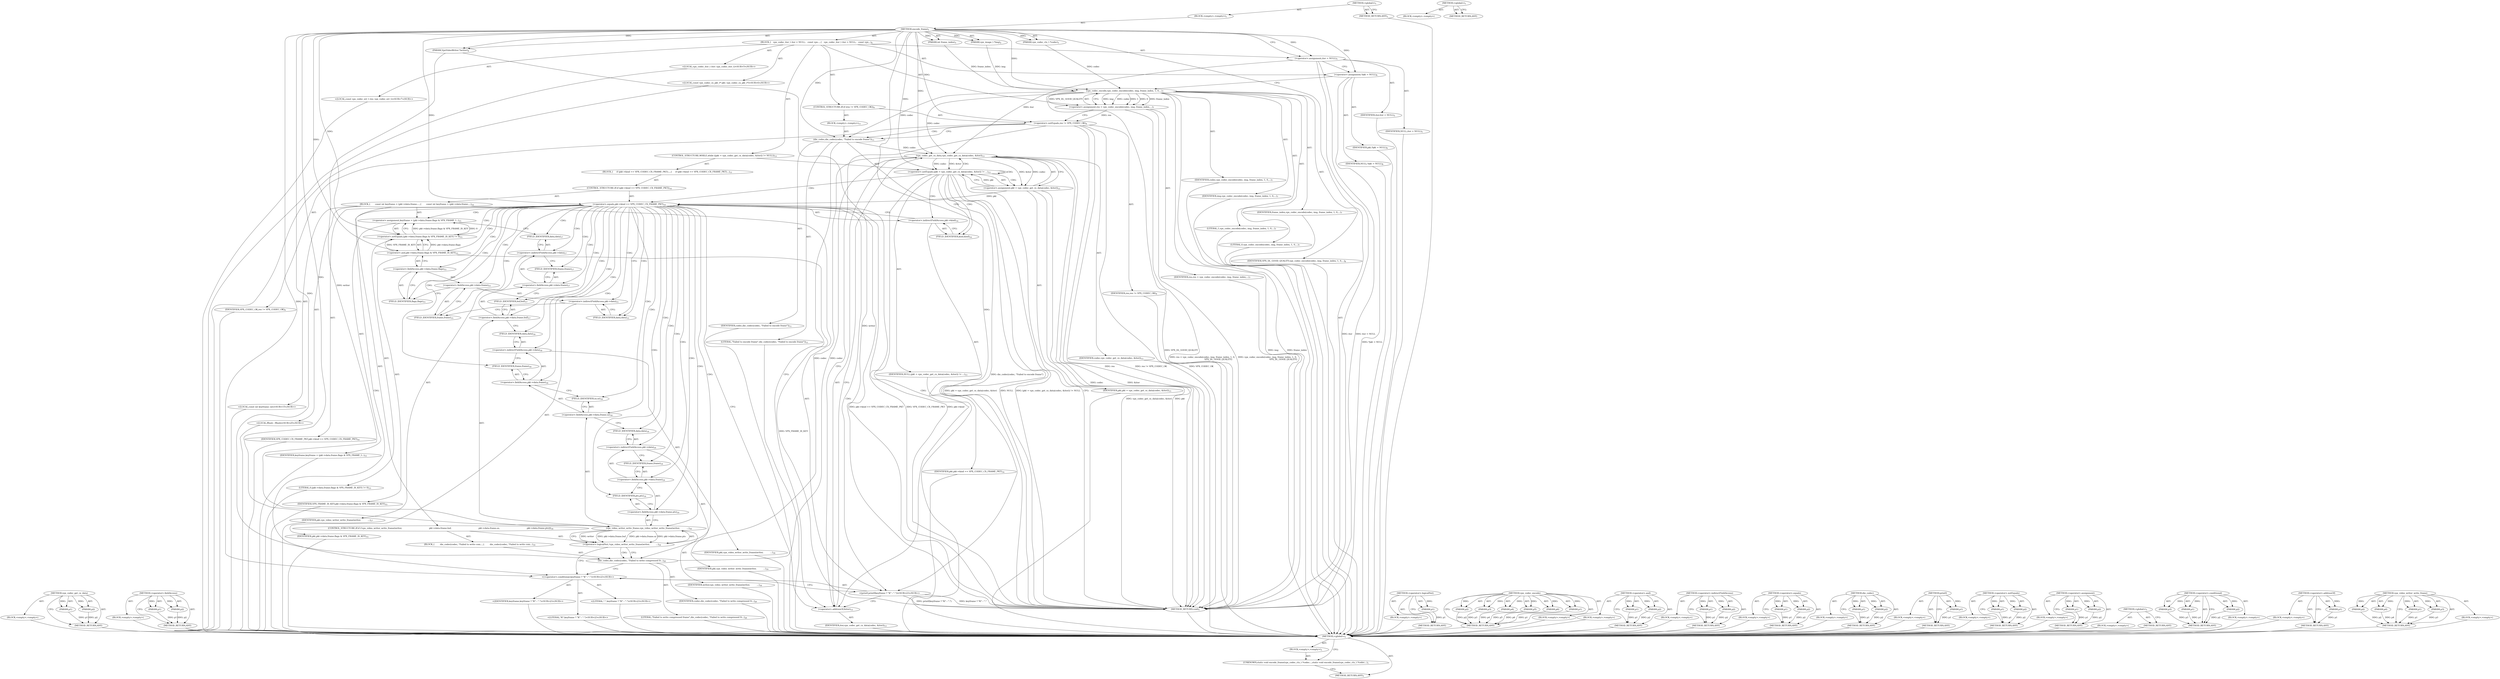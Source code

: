digraph "&lt;global&gt;" {
vulnerable_167 [label=<(METHOD,vpx_codec_get_cx_data)>];
vulnerable_168 [label=<(PARAM,p1)>];
vulnerable_169 [label=<(PARAM,p2)>];
vulnerable_170 [label=<(BLOCK,&lt;empty&gt;,&lt;empty&gt;)>];
vulnerable_171 [label=<(METHOD_RETURN,ANY)>];
vulnerable_191 [label=<(METHOD,&lt;operator&gt;.fieldAccess)>];
vulnerable_192 [label=<(PARAM,p1)>];
vulnerable_193 [label=<(PARAM,p2)>];
vulnerable_194 [label=<(BLOCK,&lt;empty&gt;,&lt;empty&gt;)>];
vulnerable_195 [label=<(METHOD_RETURN,ANY)>];
vulnerable_6 [label=<(METHOD,&lt;global&gt;)<SUB>1</SUB>>];
vulnerable_7 [label=<(BLOCK,&lt;empty&gt;,&lt;empty&gt;)<SUB>1</SUB>>];
vulnerable_8 [label=<(METHOD,encode_frame)<SUB>1</SUB>>];
vulnerable_9 [label=<(PARAM,vpx_codec_ctx_t *codec)<SUB>1</SUB>>];
vulnerable_10 [label=<(PARAM,vpx_image_t *img)<SUB>2</SUB>>];
vulnerable_11 [label=<(PARAM,int frame_index)<SUB>3</SUB>>];
vulnerable_12 [label=<(PARAM,VpxVideoWriter *writer)<SUB>4</SUB>>];
vulnerable_13 [label=<(BLOCK,{
   vpx_codec_iter_t iter = NULL;
   const vpx...,{
   vpx_codec_iter_t iter = NULL;
   const vpx...)<SUB>4</SUB>>];
vulnerable_14 [label="<(LOCAL,vpx_codec_iter_t iter: vpx_codec_iter_t)<SUB>5</SUB>>"];
vulnerable_15 [label=<(&lt;operator&gt;.assignment,iter = NULL)<SUB>5</SUB>>];
vulnerable_16 [label=<(IDENTIFIER,iter,iter = NULL)<SUB>5</SUB>>];
vulnerable_17 [label=<(IDENTIFIER,NULL,iter = NULL)<SUB>5</SUB>>];
vulnerable_18 [label="<(LOCAL,const vpx_codec_cx_pkt_t* pkt: vpx_codec_cx_pkt_t*)<SUB>6</SUB>>"];
vulnerable_19 [label=<(&lt;operator&gt;.assignment,*pkt = NULL)<SUB>6</SUB>>];
vulnerable_20 [label=<(IDENTIFIER,pkt,*pkt = NULL)<SUB>6</SUB>>];
vulnerable_21 [label=<(IDENTIFIER,NULL,*pkt = NULL)<SUB>6</SUB>>];
vulnerable_22 [label="<(LOCAL,const vpx_codec_err_t res: vpx_codec_err_t)<SUB>7</SUB>>"];
vulnerable_23 [label=<(&lt;operator&gt;.assignment,res = vpx_codec_encode(codec, img, frame_index,...)<SUB>7</SUB>>];
vulnerable_24 [label=<(IDENTIFIER,res,res = vpx_codec_encode(codec, img, frame_index,...)<SUB>7</SUB>>];
vulnerable_25 [label=<(vpx_codec_encode,vpx_codec_encode(codec, img, frame_index, 1, 0,...)<SUB>7</SUB>>];
vulnerable_26 [label=<(IDENTIFIER,codec,vpx_codec_encode(codec, img, frame_index, 1, 0,...)<SUB>7</SUB>>];
vulnerable_27 [label=<(IDENTIFIER,img,vpx_codec_encode(codec, img, frame_index, 1, 0,...)<SUB>7</SUB>>];
vulnerable_28 [label=<(IDENTIFIER,frame_index,vpx_codec_encode(codec, img, frame_index, 1, 0,...)<SUB>7</SUB>>];
vulnerable_29 [label=<(LITERAL,1,vpx_codec_encode(codec, img, frame_index, 1, 0,...)<SUB>7</SUB>>];
vulnerable_30 [label=<(LITERAL,0,vpx_codec_encode(codec, img, frame_index, 1, 0,...)<SUB>7</SUB>>];
vulnerable_31 [label=<(IDENTIFIER,VPX_DL_GOOD_QUALITY,vpx_codec_encode(codec, img, frame_index, 1, 0,...)<SUB>8</SUB>>];
vulnerable_32 [label=<(CONTROL_STRUCTURE,IF,if (res != VPX_CODEC_OK))<SUB>9</SUB>>];
vulnerable_33 [label=<(&lt;operator&gt;.notEquals,res != VPX_CODEC_OK)<SUB>9</SUB>>];
vulnerable_34 [label=<(IDENTIFIER,res,res != VPX_CODEC_OK)<SUB>9</SUB>>];
vulnerable_35 [label=<(IDENTIFIER,VPX_CODEC_OK,res != VPX_CODEC_OK)<SUB>9</SUB>>];
vulnerable_36 [label=<(BLOCK,&lt;empty&gt;,&lt;empty&gt;)<SUB>11</SUB>>];
vulnerable_37 [label=<(die_codec,die_codec(codec, &quot;Failed to encode frame&quot;))<SUB>11</SUB>>];
vulnerable_38 [label=<(IDENTIFIER,codec,die_codec(codec, &quot;Failed to encode frame&quot;))<SUB>11</SUB>>];
vulnerable_39 [label=<(LITERAL,&quot;Failed to encode frame&quot;,die_codec(codec, &quot;Failed to encode frame&quot;))<SUB>11</SUB>>];
vulnerable_40 [label=<(CONTROL_STRUCTURE,WHILE,while ((pkt = vpx_codec_get_cx_data(codec, &amp;iter)) != NULL))<SUB>13</SUB>>];
vulnerable_41 [label=<(&lt;operator&gt;.notEquals,(pkt = vpx_codec_get_cx_data(codec, &amp;iter)) != ...)<SUB>13</SUB>>];
vulnerable_42 [label=<(&lt;operator&gt;.assignment,pkt = vpx_codec_get_cx_data(codec, &amp;iter))<SUB>13</SUB>>];
vulnerable_43 [label=<(IDENTIFIER,pkt,pkt = vpx_codec_get_cx_data(codec, &amp;iter))<SUB>13</SUB>>];
vulnerable_44 [label=<(vpx_codec_get_cx_data,vpx_codec_get_cx_data(codec, &amp;iter))<SUB>13</SUB>>];
vulnerable_45 [label=<(IDENTIFIER,codec,vpx_codec_get_cx_data(codec, &amp;iter))<SUB>13</SUB>>];
vulnerable_46 [label=<(&lt;operator&gt;.addressOf,&amp;iter)<SUB>13</SUB>>];
vulnerable_47 [label=<(IDENTIFIER,iter,vpx_codec_get_cx_data(codec, &amp;iter))<SUB>13</SUB>>];
vulnerable_48 [label=<(IDENTIFIER,NULL,(pkt = vpx_codec_get_cx_data(codec, &amp;iter)) != ...)<SUB>13</SUB>>];
vulnerable_49 [label=<(BLOCK,{
     if (pkt-&gt;kind == VPX_CODEC_CX_FRAME_PKT)...,{
     if (pkt-&gt;kind == VPX_CODEC_CX_FRAME_PKT)...)<SUB>13</SUB>>];
vulnerable_50 [label=<(CONTROL_STRUCTURE,IF,if (pkt-&gt;kind == VPX_CODEC_CX_FRAME_PKT))<SUB>14</SUB>>];
vulnerable_51 [label=<(&lt;operator&gt;.equals,pkt-&gt;kind == VPX_CODEC_CX_FRAME_PKT)<SUB>14</SUB>>];
vulnerable_52 [label=<(&lt;operator&gt;.indirectFieldAccess,pkt-&gt;kind)<SUB>14</SUB>>];
vulnerable_53 [label=<(IDENTIFIER,pkt,pkt-&gt;kind == VPX_CODEC_CX_FRAME_PKT)<SUB>14</SUB>>];
vulnerable_54 [label=<(FIELD_IDENTIFIER,kind,kind)<SUB>14</SUB>>];
vulnerable_55 [label=<(IDENTIFIER,VPX_CODEC_CX_FRAME_PKT,pkt-&gt;kind == VPX_CODEC_CX_FRAME_PKT)<SUB>14</SUB>>];
vulnerable_56 [label=<(BLOCK,{
       const int keyframe = (pkt-&gt;data.frame....,{
       const int keyframe = (pkt-&gt;data.frame....)<SUB>14</SUB>>];
vulnerable_57 [label="<(LOCAL,const int keyframe: int)<SUB>15</SUB>>"];
vulnerable_58 [label=<(&lt;operator&gt;.assignment,keyframe = (pkt-&gt;data.frame.flags &amp; VPX_FRAME_I...)<SUB>15</SUB>>];
vulnerable_59 [label=<(IDENTIFIER,keyframe,keyframe = (pkt-&gt;data.frame.flags &amp; VPX_FRAME_I...)<SUB>15</SUB>>];
vulnerable_60 [label=<(&lt;operator&gt;.notEquals,(pkt-&gt;data.frame.flags &amp; VPX_FRAME_IS_KEY) != 0)<SUB>15</SUB>>];
vulnerable_61 [label=<(&lt;operator&gt;.and,pkt-&gt;data.frame.flags &amp; VPX_FRAME_IS_KEY)<SUB>15</SUB>>];
vulnerable_62 [label=<(&lt;operator&gt;.fieldAccess,pkt-&gt;data.frame.flags)<SUB>15</SUB>>];
vulnerable_63 [label=<(&lt;operator&gt;.fieldAccess,pkt-&gt;data.frame)<SUB>15</SUB>>];
vulnerable_64 [label=<(&lt;operator&gt;.indirectFieldAccess,pkt-&gt;data)<SUB>15</SUB>>];
vulnerable_65 [label=<(IDENTIFIER,pkt,pkt-&gt;data.frame.flags &amp; VPX_FRAME_IS_KEY)<SUB>15</SUB>>];
vulnerable_66 [label=<(FIELD_IDENTIFIER,data,data)<SUB>15</SUB>>];
vulnerable_67 [label=<(FIELD_IDENTIFIER,frame,frame)<SUB>15</SUB>>];
vulnerable_68 [label=<(FIELD_IDENTIFIER,flags,flags)<SUB>15</SUB>>];
vulnerable_69 [label=<(IDENTIFIER,VPX_FRAME_IS_KEY,pkt-&gt;data.frame.flags &amp; VPX_FRAME_IS_KEY)<SUB>15</SUB>>];
vulnerable_70 [label=<(LITERAL,0,(pkt-&gt;data.frame.flags &amp; VPX_FRAME_IS_KEY) != 0)<SUB>15</SUB>>];
vulnerable_71 [label=<(CONTROL_STRUCTURE,IF,if (!vpx_video_writer_write_frame(writer,
                                        pkt-&gt;data.frame.buf,
                                        pkt-&gt;data.frame.sz,
                                        pkt-&gt;data.frame.pts)))<SUB>16</SUB>>];
vulnerable_72 [label=<(&lt;operator&gt;.logicalNot,!vpx_video_writer_write_frame(writer,
         ...)<SUB>16</SUB>>];
vulnerable_73 [label=<(vpx_video_writer_write_frame,vpx_video_writer_write_frame(writer,
          ...)<SUB>16</SUB>>];
vulnerable_74 [label=<(IDENTIFIER,writer,vpx_video_writer_write_frame(writer,
          ...)<SUB>16</SUB>>];
vulnerable_75 [label=<(&lt;operator&gt;.fieldAccess,pkt-&gt;data.frame.buf)<SUB>17</SUB>>];
vulnerable_76 [label=<(&lt;operator&gt;.fieldAccess,pkt-&gt;data.frame)<SUB>17</SUB>>];
vulnerable_77 [label=<(&lt;operator&gt;.indirectFieldAccess,pkt-&gt;data)<SUB>17</SUB>>];
vulnerable_78 [label=<(IDENTIFIER,pkt,vpx_video_writer_write_frame(writer,
          ...)<SUB>17</SUB>>];
vulnerable_79 [label=<(FIELD_IDENTIFIER,data,data)<SUB>17</SUB>>];
vulnerable_80 [label=<(FIELD_IDENTIFIER,frame,frame)<SUB>17</SUB>>];
vulnerable_81 [label=<(FIELD_IDENTIFIER,buf,buf)<SUB>17</SUB>>];
vulnerable_82 [label=<(&lt;operator&gt;.fieldAccess,pkt-&gt;data.frame.sz)<SUB>18</SUB>>];
vulnerable_83 [label=<(&lt;operator&gt;.fieldAccess,pkt-&gt;data.frame)<SUB>18</SUB>>];
vulnerable_84 [label=<(&lt;operator&gt;.indirectFieldAccess,pkt-&gt;data)<SUB>18</SUB>>];
vulnerable_85 [label=<(IDENTIFIER,pkt,vpx_video_writer_write_frame(writer,
          ...)<SUB>18</SUB>>];
vulnerable_86 [label=<(FIELD_IDENTIFIER,data,data)<SUB>18</SUB>>];
vulnerable_87 [label=<(FIELD_IDENTIFIER,frame,frame)<SUB>18</SUB>>];
vulnerable_88 [label=<(FIELD_IDENTIFIER,sz,sz)<SUB>18</SUB>>];
vulnerable_89 [label=<(&lt;operator&gt;.fieldAccess,pkt-&gt;data.frame.pts)<SUB>19</SUB>>];
vulnerable_90 [label=<(&lt;operator&gt;.fieldAccess,pkt-&gt;data.frame)<SUB>19</SUB>>];
vulnerable_91 [label=<(&lt;operator&gt;.indirectFieldAccess,pkt-&gt;data)<SUB>19</SUB>>];
vulnerable_92 [label=<(IDENTIFIER,pkt,vpx_video_writer_write_frame(writer,
          ...)<SUB>19</SUB>>];
vulnerable_93 [label=<(FIELD_IDENTIFIER,data,data)<SUB>19</SUB>>];
vulnerable_94 [label=<(FIELD_IDENTIFIER,frame,frame)<SUB>19</SUB>>];
vulnerable_95 [label=<(FIELD_IDENTIFIER,pts,pts)<SUB>19</SUB>>];
vulnerable_96 [label=<(BLOCK,{
        die_codec(codec, &quot;Failed to write com...,{
        die_codec(codec, &quot;Failed to write com...)<SUB>19</SUB>>];
vulnerable_97 [label=<(die_codec,die_codec(codec, &quot;Failed to write compressed fr...)<SUB>20</SUB>>];
vulnerable_98 [label=<(IDENTIFIER,codec,die_codec(codec, &quot;Failed to write compressed fr...)<SUB>20</SUB>>];
vulnerable_99 [label=<(LITERAL,&quot;Failed to write compressed frame&quot;,die_codec(codec, &quot;Failed to write compressed fr...)<SUB>20</SUB>>];
vulnerable_100 [label="<(printf,printf(keyframe ? &quot;K&quot; : &quot;.&quot;))<SUB>23</SUB>>"];
vulnerable_101 [label="<(&lt;operator&gt;.conditional,keyframe ? &quot;K&quot; : &quot;.&quot;)<SUB>23</SUB>>"];
vulnerable_102 [label="<(IDENTIFIER,keyframe,keyframe ? &quot;K&quot; : &quot;.&quot;)<SUB>23</SUB>>"];
vulnerable_103 [label="<(LITERAL,&quot;K&quot;,keyframe ? &quot;K&quot; : &quot;.&quot;)<SUB>23</SUB>>"];
vulnerable_104 [label="<(LITERAL,&quot;.&quot;,keyframe ? &quot;K&quot; : &quot;.&quot;)<SUB>23</SUB>>"];
vulnerable_105 [label="<(LOCAL,fflush : fflush)<SUB>25</SUB>>"];
vulnerable_106 [label=<(METHOD_RETURN,void)<SUB>1</SUB>>];
vulnerable_108 [label=<(METHOD_RETURN,ANY)<SUB>1</SUB>>];
vulnerable_196 [label=<(METHOD,&lt;operator&gt;.logicalNot)>];
vulnerable_197 [label=<(PARAM,p1)>];
vulnerable_198 [label=<(BLOCK,&lt;empty&gt;,&lt;empty&gt;)>];
vulnerable_199 [label=<(METHOD_RETURN,ANY)>];
vulnerable_148 [label=<(METHOD,vpx_codec_encode)>];
vulnerable_149 [label=<(PARAM,p1)>];
vulnerable_150 [label=<(PARAM,p2)>];
vulnerable_151 [label=<(PARAM,p3)>];
vulnerable_152 [label=<(PARAM,p4)>];
vulnerable_153 [label=<(PARAM,p5)>];
vulnerable_154 [label=<(PARAM,p6)>];
vulnerable_155 [label=<(BLOCK,&lt;empty&gt;,&lt;empty&gt;)>];
vulnerable_156 [label=<(METHOD_RETURN,ANY)>];
vulnerable_186 [label=<(METHOD,&lt;operator&gt;.and)>];
vulnerable_187 [label=<(PARAM,p1)>];
vulnerable_188 [label=<(PARAM,p2)>];
vulnerable_189 [label=<(BLOCK,&lt;empty&gt;,&lt;empty&gt;)>];
vulnerable_190 [label=<(METHOD_RETURN,ANY)>];
vulnerable_181 [label=<(METHOD,&lt;operator&gt;.indirectFieldAccess)>];
vulnerable_182 [label=<(PARAM,p1)>];
vulnerable_183 [label=<(PARAM,p2)>];
vulnerable_184 [label=<(BLOCK,&lt;empty&gt;,&lt;empty&gt;)>];
vulnerable_185 [label=<(METHOD_RETURN,ANY)>];
vulnerable_176 [label=<(METHOD,&lt;operator&gt;.equals)>];
vulnerable_177 [label=<(PARAM,p1)>];
vulnerable_178 [label=<(PARAM,p2)>];
vulnerable_179 [label=<(BLOCK,&lt;empty&gt;,&lt;empty&gt;)>];
vulnerable_180 [label=<(METHOD_RETURN,ANY)>];
vulnerable_162 [label=<(METHOD,die_codec)>];
vulnerable_163 [label=<(PARAM,p1)>];
vulnerable_164 [label=<(PARAM,p2)>];
vulnerable_165 [label=<(BLOCK,&lt;empty&gt;,&lt;empty&gt;)>];
vulnerable_166 [label=<(METHOD_RETURN,ANY)>];
vulnerable_207 [label=<(METHOD,printf)>];
vulnerable_208 [label=<(PARAM,p1)>];
vulnerable_209 [label=<(BLOCK,&lt;empty&gt;,&lt;empty&gt;)>];
vulnerable_210 [label=<(METHOD_RETURN,ANY)>];
vulnerable_157 [label=<(METHOD,&lt;operator&gt;.notEquals)>];
vulnerable_158 [label=<(PARAM,p1)>];
vulnerable_159 [label=<(PARAM,p2)>];
vulnerable_160 [label=<(BLOCK,&lt;empty&gt;,&lt;empty&gt;)>];
vulnerable_161 [label=<(METHOD_RETURN,ANY)>];
vulnerable_143 [label=<(METHOD,&lt;operator&gt;.assignment)>];
vulnerable_144 [label=<(PARAM,p1)>];
vulnerable_145 [label=<(PARAM,p2)>];
vulnerable_146 [label=<(BLOCK,&lt;empty&gt;,&lt;empty&gt;)>];
vulnerable_147 [label=<(METHOD_RETURN,ANY)>];
vulnerable_137 [label=<(METHOD,&lt;global&gt;)<SUB>1</SUB>>];
vulnerable_138 [label=<(BLOCK,&lt;empty&gt;,&lt;empty&gt;)>];
vulnerable_139 [label=<(METHOD_RETURN,ANY)>];
vulnerable_211 [label=<(METHOD,&lt;operator&gt;.conditional)>];
vulnerable_212 [label=<(PARAM,p1)>];
vulnerable_213 [label=<(PARAM,p2)>];
vulnerable_214 [label=<(PARAM,p3)>];
vulnerable_215 [label=<(BLOCK,&lt;empty&gt;,&lt;empty&gt;)>];
vulnerable_216 [label=<(METHOD_RETURN,ANY)>];
vulnerable_172 [label=<(METHOD,&lt;operator&gt;.addressOf)>];
vulnerable_173 [label=<(PARAM,p1)>];
vulnerable_174 [label=<(BLOCK,&lt;empty&gt;,&lt;empty&gt;)>];
vulnerable_175 [label=<(METHOD_RETURN,ANY)>];
vulnerable_200 [label=<(METHOD,vpx_video_writer_write_frame)>];
vulnerable_201 [label=<(PARAM,p1)>];
vulnerable_202 [label=<(PARAM,p2)>];
vulnerable_203 [label=<(PARAM,p3)>];
vulnerable_204 [label=<(PARAM,p4)>];
vulnerable_205 [label=<(BLOCK,&lt;empty&gt;,&lt;empty&gt;)>];
vulnerable_206 [label=<(METHOD_RETURN,ANY)>];
fixed_6 [label=<(METHOD,&lt;global&gt;)<SUB>1</SUB>>];
fixed_7 [label=<(BLOCK,&lt;empty&gt;,&lt;empty&gt;)<SUB>1</SUB>>];
fixed_8 [label=<(UNKNOWN,static void encode_frame(vpx_codec_ctx_t *codec...,static void encode_frame(vpx_codec_ctx_t *codec...)<SUB>1</SUB>>];
fixed_9 [label=<(METHOD_RETURN,ANY)<SUB>1</SUB>>];
fixed_14 [label=<(METHOD,&lt;global&gt;)<SUB>1</SUB>>];
fixed_15 [label=<(BLOCK,&lt;empty&gt;,&lt;empty&gt;)>];
fixed_16 [label=<(METHOD_RETURN,ANY)>];
vulnerable_167 -> vulnerable_168  [key=0, label="AST: "];
vulnerable_167 -> vulnerable_168  [key=1, label="DDG: "];
vulnerable_167 -> vulnerable_170  [key=0, label="AST: "];
vulnerable_167 -> vulnerable_169  [key=0, label="AST: "];
vulnerable_167 -> vulnerable_169  [key=1, label="DDG: "];
vulnerable_167 -> vulnerable_171  [key=0, label="AST: "];
vulnerable_167 -> vulnerable_171  [key=1, label="CFG: "];
vulnerable_168 -> vulnerable_171  [key=0, label="DDG: p1"];
vulnerable_169 -> vulnerable_171  [key=0, label="DDG: p2"];
vulnerable_170 -> fixed_6  [key=0];
vulnerable_171 -> fixed_6  [key=0];
vulnerable_191 -> vulnerable_192  [key=0, label="AST: "];
vulnerable_191 -> vulnerable_192  [key=1, label="DDG: "];
vulnerable_191 -> vulnerable_194  [key=0, label="AST: "];
vulnerable_191 -> vulnerable_193  [key=0, label="AST: "];
vulnerable_191 -> vulnerable_193  [key=1, label="DDG: "];
vulnerable_191 -> vulnerable_195  [key=0, label="AST: "];
vulnerable_191 -> vulnerable_195  [key=1, label="CFG: "];
vulnerable_192 -> vulnerable_195  [key=0, label="DDG: p1"];
vulnerable_193 -> vulnerable_195  [key=0, label="DDG: p2"];
vulnerable_194 -> fixed_6  [key=0];
vulnerable_195 -> fixed_6  [key=0];
vulnerable_6 -> vulnerable_7  [key=0, label="AST: "];
vulnerable_6 -> vulnerable_108  [key=0, label="AST: "];
vulnerable_6 -> vulnerable_108  [key=1, label="CFG: "];
vulnerable_7 -> vulnerable_8  [key=0, label="AST: "];
vulnerable_8 -> vulnerable_9  [key=0, label="AST: "];
vulnerable_8 -> vulnerable_9  [key=1, label="DDG: "];
vulnerable_8 -> vulnerable_10  [key=0, label="AST: "];
vulnerable_8 -> vulnerable_10  [key=1, label="DDG: "];
vulnerable_8 -> vulnerable_11  [key=0, label="AST: "];
vulnerable_8 -> vulnerable_11  [key=1, label="DDG: "];
vulnerable_8 -> vulnerable_12  [key=0, label="AST: "];
vulnerable_8 -> vulnerable_12  [key=1, label="DDG: "];
vulnerable_8 -> vulnerable_13  [key=0, label="AST: "];
vulnerable_8 -> vulnerable_106  [key=0, label="AST: "];
vulnerable_8 -> vulnerable_15  [key=0, label="CFG: "];
vulnerable_8 -> vulnerable_15  [key=1, label="DDG: "];
vulnerable_8 -> vulnerable_19  [key=0, label="DDG: "];
vulnerable_8 -> vulnerable_25  [key=0, label="DDG: "];
vulnerable_8 -> vulnerable_33  [key=0, label="DDG: "];
vulnerable_8 -> vulnerable_41  [key=0, label="DDG: "];
vulnerable_8 -> vulnerable_37  [key=0, label="DDG: "];
vulnerable_8 -> vulnerable_44  [key=0, label="DDG: "];
vulnerable_8 -> vulnerable_51  [key=0, label="DDG: "];
vulnerable_8 -> vulnerable_100  [key=0, label="DDG: "];
vulnerable_8 -> vulnerable_60  [key=0, label="DDG: "];
vulnerable_8 -> vulnerable_101  [key=0, label="DDG: "];
vulnerable_8 -> vulnerable_61  [key=0, label="DDG: "];
vulnerable_8 -> vulnerable_73  [key=0, label="DDG: "];
vulnerable_8 -> vulnerable_97  [key=0, label="DDG: "];
vulnerable_9 -> vulnerable_25  [key=0, label="DDG: codec"];
vulnerable_10 -> vulnerable_25  [key=0, label="DDG: img"];
vulnerable_11 -> vulnerable_25  [key=0, label="DDG: frame_index"];
vulnerable_12 -> vulnerable_106  [key=0, label="DDG: writer"];
vulnerable_12 -> vulnerable_73  [key=0, label="DDG: writer"];
vulnerable_13 -> vulnerable_14  [key=0, label="AST: "];
vulnerable_13 -> vulnerable_15  [key=0, label="AST: "];
vulnerable_13 -> vulnerable_18  [key=0, label="AST: "];
vulnerable_13 -> vulnerable_19  [key=0, label="AST: "];
vulnerable_13 -> vulnerable_22  [key=0, label="AST: "];
vulnerable_13 -> vulnerable_23  [key=0, label="AST: "];
vulnerable_13 -> vulnerable_32  [key=0, label="AST: "];
vulnerable_13 -> vulnerable_40  [key=0, label="AST: "];
vulnerable_14 -> fixed_6  [key=0];
vulnerable_15 -> vulnerable_16  [key=0, label="AST: "];
vulnerable_15 -> vulnerable_17  [key=0, label="AST: "];
vulnerable_15 -> vulnerable_19  [key=0, label="CFG: "];
vulnerable_15 -> vulnerable_106  [key=0, label="DDG: iter"];
vulnerable_15 -> vulnerable_106  [key=1, label="DDG: iter = NULL"];
vulnerable_15 -> vulnerable_44  [key=0, label="DDG: iter"];
vulnerable_16 -> fixed_6  [key=0];
vulnerable_17 -> fixed_6  [key=0];
vulnerable_18 -> fixed_6  [key=0];
vulnerable_19 -> vulnerable_20  [key=0, label="AST: "];
vulnerable_19 -> vulnerable_21  [key=0, label="AST: "];
vulnerable_19 -> vulnerable_25  [key=0, label="CFG: "];
vulnerable_19 -> vulnerable_106  [key=0, label="DDG: *pkt = NULL"];
vulnerable_20 -> fixed_6  [key=0];
vulnerable_21 -> fixed_6  [key=0];
vulnerable_22 -> fixed_6  [key=0];
vulnerable_23 -> vulnerable_24  [key=0, label="AST: "];
vulnerable_23 -> vulnerable_25  [key=0, label="AST: "];
vulnerable_23 -> vulnerable_33  [key=0, label="CFG: "];
vulnerable_23 -> vulnerable_33  [key=1, label="DDG: res"];
vulnerable_23 -> vulnerable_106  [key=0, label="DDG: vpx_codec_encode(codec, img, frame_index, 1, 0,
                                               VPX_DL_GOOD_QUALITY)"];
vulnerable_23 -> vulnerable_106  [key=1, label="DDG: res = vpx_codec_encode(codec, img, frame_index, 1, 0,
                                               VPX_DL_GOOD_QUALITY)"];
vulnerable_24 -> fixed_6  [key=0];
vulnerable_25 -> vulnerable_26  [key=0, label="AST: "];
vulnerable_25 -> vulnerable_27  [key=0, label="AST: "];
vulnerable_25 -> vulnerable_28  [key=0, label="AST: "];
vulnerable_25 -> vulnerable_29  [key=0, label="AST: "];
vulnerable_25 -> vulnerable_30  [key=0, label="AST: "];
vulnerable_25 -> vulnerable_31  [key=0, label="AST: "];
vulnerable_25 -> vulnerable_23  [key=0, label="CFG: "];
vulnerable_25 -> vulnerable_23  [key=1, label="DDG: img"];
vulnerable_25 -> vulnerable_23  [key=2, label="DDG: codec"];
vulnerable_25 -> vulnerable_23  [key=3, label="DDG: 1"];
vulnerable_25 -> vulnerable_23  [key=4, label="DDG: 0"];
vulnerable_25 -> vulnerable_23  [key=5, label="DDG: frame_index"];
vulnerable_25 -> vulnerable_23  [key=6, label="DDG: VPX_DL_GOOD_QUALITY"];
vulnerable_25 -> vulnerable_106  [key=0, label="DDG: img"];
vulnerable_25 -> vulnerable_106  [key=1, label="DDG: frame_index"];
vulnerable_25 -> vulnerable_106  [key=2, label="DDG: VPX_DL_GOOD_QUALITY"];
vulnerable_25 -> vulnerable_37  [key=0, label="DDG: codec"];
vulnerable_25 -> vulnerable_44  [key=0, label="DDG: codec"];
vulnerable_26 -> fixed_6  [key=0];
vulnerable_27 -> fixed_6  [key=0];
vulnerable_28 -> fixed_6  [key=0];
vulnerable_29 -> fixed_6  [key=0];
vulnerable_30 -> fixed_6  [key=0];
vulnerable_31 -> fixed_6  [key=0];
vulnerable_32 -> vulnerable_33  [key=0, label="AST: "];
vulnerable_32 -> vulnerable_36  [key=0, label="AST: "];
vulnerable_33 -> vulnerable_34  [key=0, label="AST: "];
vulnerable_33 -> vulnerable_35  [key=0, label="AST: "];
vulnerable_33 -> vulnerable_37  [key=0, label="CFG: "];
vulnerable_33 -> vulnerable_37  [key=1, label="CDG: "];
vulnerable_33 -> vulnerable_46  [key=0, label="CFG: "];
vulnerable_33 -> vulnerable_106  [key=0, label="DDG: res"];
vulnerable_33 -> vulnerable_106  [key=1, label="DDG: res != VPX_CODEC_OK"];
vulnerable_33 -> vulnerable_106  [key=2, label="DDG: VPX_CODEC_OK"];
vulnerable_34 -> fixed_6  [key=0];
vulnerable_35 -> fixed_6  [key=0];
vulnerable_36 -> vulnerable_37  [key=0, label="AST: "];
vulnerable_37 -> vulnerable_38  [key=0, label="AST: "];
vulnerable_37 -> vulnerable_39  [key=0, label="AST: "];
vulnerable_37 -> vulnerable_46  [key=0, label="CFG: "];
vulnerable_37 -> vulnerable_106  [key=0, label="DDG: die_codec(codec, &quot;Failed to encode frame&quot;)"];
vulnerable_37 -> vulnerable_44  [key=0, label="DDG: codec"];
vulnerable_38 -> fixed_6  [key=0];
vulnerable_39 -> fixed_6  [key=0];
vulnerable_40 -> vulnerable_41  [key=0, label="AST: "];
vulnerable_40 -> vulnerable_49  [key=0, label="AST: "];
vulnerable_41 -> vulnerable_42  [key=0, label="AST: "];
vulnerable_41 -> vulnerable_42  [key=1, label="CDG: "];
vulnerable_41 -> vulnerable_48  [key=0, label="AST: "];
vulnerable_41 -> vulnerable_106  [key=0, label="CFG: "];
vulnerable_41 -> vulnerable_106  [key=1, label="DDG: pkt = vpx_codec_get_cx_data(codec, &amp;iter)"];
vulnerable_41 -> vulnerable_106  [key=2, label="DDG: NULL"];
vulnerable_41 -> vulnerable_106  [key=3, label="DDG: (pkt = vpx_codec_get_cx_data(codec, &amp;iter)) != NULL"];
vulnerable_41 -> vulnerable_54  [key=0, label="CFG: "];
vulnerable_41 -> vulnerable_54  [key=1, label="CDG: "];
vulnerable_41 -> vulnerable_51  [key=0, label="CDG: "];
vulnerable_41 -> vulnerable_52  [key=0, label="CDG: "];
vulnerable_41 -> vulnerable_46  [key=0, label="CDG: "];
vulnerable_41 -> vulnerable_44  [key=0, label="CDG: "];
vulnerable_41 -> vulnerable_41  [key=0, label="CDG: "];
vulnerable_42 -> vulnerable_43  [key=0, label="AST: "];
vulnerable_42 -> vulnerable_44  [key=0, label="AST: "];
vulnerable_42 -> vulnerable_41  [key=0, label="CFG: "];
vulnerable_42 -> vulnerable_41  [key=1, label="DDG: pkt"];
vulnerable_42 -> vulnerable_106  [key=0, label="DDG: pkt"];
vulnerable_42 -> vulnerable_106  [key=1, label="DDG: vpx_codec_get_cx_data(codec, &amp;iter)"];
vulnerable_42 -> vulnerable_51  [key=0, label="DDG: pkt"];
vulnerable_43 -> fixed_6  [key=0];
vulnerable_44 -> vulnerable_45  [key=0, label="AST: "];
vulnerable_44 -> vulnerable_46  [key=0, label="AST: "];
vulnerable_44 -> vulnerable_42  [key=0, label="CFG: "];
vulnerable_44 -> vulnerable_42  [key=1, label="DDG: codec"];
vulnerable_44 -> vulnerable_42  [key=2, label="DDG: &amp;iter"];
vulnerable_44 -> vulnerable_106  [key=0, label="DDG: codec"];
vulnerable_44 -> vulnerable_106  [key=1, label="DDG: &amp;iter"];
vulnerable_44 -> vulnerable_41  [key=0, label="DDG: codec"];
vulnerable_44 -> vulnerable_41  [key=1, label="DDG: &amp;iter"];
vulnerable_44 -> vulnerable_97  [key=0, label="DDG: codec"];
vulnerable_45 -> fixed_6  [key=0];
vulnerable_46 -> vulnerable_47  [key=0, label="AST: "];
vulnerable_46 -> vulnerable_44  [key=0, label="CFG: "];
vulnerable_47 -> fixed_6  [key=0];
vulnerable_48 -> fixed_6  [key=0];
vulnerable_49 -> vulnerable_50  [key=0, label="AST: "];
vulnerable_50 -> vulnerable_51  [key=0, label="AST: "];
vulnerable_50 -> vulnerable_56  [key=0, label="AST: "];
vulnerable_51 -> vulnerable_52  [key=0, label="AST: "];
vulnerable_51 -> vulnerable_55  [key=0, label="AST: "];
vulnerable_51 -> vulnerable_46  [key=0, label="CFG: "];
vulnerable_51 -> vulnerable_66  [key=0, label="CFG: "];
vulnerable_51 -> vulnerable_66  [key=1, label="CDG: "];
vulnerable_51 -> vulnerable_106  [key=0, label="DDG: pkt-&gt;kind"];
vulnerable_51 -> vulnerable_106  [key=1, label="DDG: pkt-&gt;kind == VPX_CODEC_CX_FRAME_PKT"];
vulnerable_51 -> vulnerable_106  [key=2, label="DDG: VPX_CODEC_CX_FRAME_PKT"];
vulnerable_51 -> vulnerable_94  [key=0, label="CDG: "];
vulnerable_51 -> vulnerable_68  [key=0, label="CDG: "];
vulnerable_51 -> vulnerable_60  [key=0, label="CDG: "];
vulnerable_51 -> vulnerable_73  [key=0, label="CDG: "];
vulnerable_51 -> vulnerable_77  [key=0, label="CDG: "];
vulnerable_51 -> vulnerable_64  [key=0, label="CDG: "];
vulnerable_51 -> vulnerable_89  [key=0, label="CDG: "];
vulnerable_51 -> vulnerable_75  [key=0, label="CDG: "];
vulnerable_51 -> vulnerable_81  [key=0, label="CDG: "];
vulnerable_51 -> vulnerable_84  [key=0, label="CDG: "];
vulnerable_51 -> vulnerable_72  [key=0, label="CDG: "];
vulnerable_51 -> vulnerable_67  [key=0, label="CDG: "];
vulnerable_51 -> vulnerable_95  [key=0, label="CDG: "];
vulnerable_51 -> vulnerable_76  [key=0, label="CDG: "];
vulnerable_51 -> vulnerable_87  [key=0, label="CDG: "];
vulnerable_51 -> vulnerable_91  [key=0, label="CDG: "];
vulnerable_51 -> vulnerable_82  [key=0, label="CDG: "];
vulnerable_51 -> vulnerable_93  [key=0, label="CDG: "];
vulnerable_51 -> vulnerable_101  [key=0, label="CDG: "];
vulnerable_51 -> vulnerable_90  [key=0, label="CDG: "];
vulnerable_51 -> vulnerable_79  [key=0, label="CDG: "];
vulnerable_51 -> vulnerable_80  [key=0, label="CDG: "];
vulnerable_51 -> vulnerable_58  [key=0, label="CDG: "];
vulnerable_51 -> vulnerable_61  [key=0, label="CDG: "];
vulnerable_51 -> vulnerable_83  [key=0, label="CDG: "];
vulnerable_51 -> vulnerable_100  [key=0, label="CDG: "];
vulnerable_51 -> vulnerable_88  [key=0, label="CDG: "];
vulnerable_51 -> vulnerable_63  [key=0, label="CDG: "];
vulnerable_51 -> vulnerable_62  [key=0, label="CDG: "];
vulnerable_51 -> vulnerable_86  [key=0, label="CDG: "];
vulnerable_52 -> vulnerable_53  [key=0, label="AST: "];
vulnerable_52 -> vulnerable_54  [key=0, label="AST: "];
vulnerable_52 -> vulnerable_51  [key=0, label="CFG: "];
vulnerable_53 -> fixed_6  [key=0];
vulnerable_54 -> vulnerable_52  [key=0, label="CFG: "];
vulnerable_55 -> fixed_6  [key=0];
vulnerable_56 -> vulnerable_57  [key=0, label="AST: "];
vulnerable_56 -> vulnerable_58  [key=0, label="AST: "];
vulnerable_56 -> vulnerable_71  [key=0, label="AST: "];
vulnerable_56 -> vulnerable_100  [key=0, label="AST: "];
vulnerable_56 -> vulnerable_105  [key=0, label="AST: "];
vulnerable_57 -> fixed_6  [key=0];
vulnerable_58 -> vulnerable_59  [key=0, label="AST: "];
vulnerable_58 -> vulnerable_60  [key=0, label="AST: "];
vulnerable_58 -> vulnerable_79  [key=0, label="CFG: "];
vulnerable_59 -> fixed_6  [key=0];
vulnerable_60 -> vulnerable_61  [key=0, label="AST: "];
vulnerable_60 -> vulnerable_70  [key=0, label="AST: "];
vulnerable_60 -> vulnerable_58  [key=0, label="CFG: "];
vulnerable_60 -> vulnerable_58  [key=1, label="DDG: pkt-&gt;data.frame.flags &amp; VPX_FRAME_IS_KEY"];
vulnerable_60 -> vulnerable_58  [key=2, label="DDG: 0"];
vulnerable_61 -> vulnerable_62  [key=0, label="AST: "];
vulnerable_61 -> vulnerable_69  [key=0, label="AST: "];
vulnerable_61 -> vulnerable_60  [key=0, label="CFG: "];
vulnerable_61 -> vulnerable_60  [key=1, label="DDG: pkt-&gt;data.frame.flags"];
vulnerable_61 -> vulnerable_60  [key=2, label="DDG: VPX_FRAME_IS_KEY"];
vulnerable_61 -> vulnerable_106  [key=0, label="DDG: VPX_FRAME_IS_KEY"];
vulnerable_62 -> vulnerable_63  [key=0, label="AST: "];
vulnerable_62 -> vulnerable_68  [key=0, label="AST: "];
vulnerable_62 -> vulnerable_61  [key=0, label="CFG: "];
vulnerable_63 -> vulnerable_64  [key=0, label="AST: "];
vulnerable_63 -> vulnerable_67  [key=0, label="AST: "];
vulnerable_63 -> vulnerable_68  [key=0, label="CFG: "];
vulnerable_64 -> vulnerable_65  [key=0, label="AST: "];
vulnerable_64 -> vulnerable_66  [key=0, label="AST: "];
vulnerable_64 -> vulnerable_67  [key=0, label="CFG: "];
vulnerable_65 -> fixed_6  [key=0];
vulnerable_66 -> vulnerable_64  [key=0, label="CFG: "];
vulnerable_67 -> vulnerable_63  [key=0, label="CFG: "];
vulnerable_68 -> vulnerable_62  [key=0, label="CFG: "];
vulnerable_69 -> fixed_6  [key=0];
vulnerable_70 -> fixed_6  [key=0];
vulnerable_71 -> vulnerable_72  [key=0, label="AST: "];
vulnerable_71 -> vulnerable_96  [key=0, label="AST: "];
vulnerable_72 -> vulnerable_73  [key=0, label="AST: "];
vulnerable_72 -> vulnerable_97  [key=0, label="CFG: "];
vulnerable_72 -> vulnerable_97  [key=1, label="CDG: "];
vulnerable_72 -> vulnerable_101  [key=0, label="CFG: "];
vulnerable_73 -> vulnerable_74  [key=0, label="AST: "];
vulnerable_73 -> vulnerable_75  [key=0, label="AST: "];
vulnerable_73 -> vulnerable_82  [key=0, label="AST: "];
vulnerable_73 -> vulnerable_89  [key=0, label="AST: "];
vulnerable_73 -> vulnerable_72  [key=0, label="CFG: "];
vulnerable_73 -> vulnerable_72  [key=1, label="DDG: writer"];
vulnerable_73 -> vulnerable_72  [key=2, label="DDG: pkt-&gt;data.frame.buf"];
vulnerable_73 -> vulnerable_72  [key=3, label="DDG: pkt-&gt;data.frame.sz"];
vulnerable_73 -> vulnerable_72  [key=4, label="DDG: pkt-&gt;data.frame.pts"];
vulnerable_74 -> fixed_6  [key=0];
vulnerable_75 -> vulnerable_76  [key=0, label="AST: "];
vulnerable_75 -> vulnerable_81  [key=0, label="AST: "];
vulnerable_75 -> vulnerable_86  [key=0, label="CFG: "];
vulnerable_76 -> vulnerable_77  [key=0, label="AST: "];
vulnerable_76 -> vulnerable_80  [key=0, label="AST: "];
vulnerable_76 -> vulnerable_81  [key=0, label="CFG: "];
vulnerable_77 -> vulnerable_78  [key=0, label="AST: "];
vulnerable_77 -> vulnerable_79  [key=0, label="AST: "];
vulnerable_77 -> vulnerable_80  [key=0, label="CFG: "];
vulnerable_78 -> fixed_6  [key=0];
vulnerable_79 -> vulnerable_77  [key=0, label="CFG: "];
vulnerable_80 -> vulnerable_76  [key=0, label="CFG: "];
vulnerable_81 -> vulnerable_75  [key=0, label="CFG: "];
vulnerable_82 -> vulnerable_83  [key=0, label="AST: "];
vulnerable_82 -> vulnerable_88  [key=0, label="AST: "];
vulnerable_82 -> vulnerable_93  [key=0, label="CFG: "];
vulnerable_83 -> vulnerable_84  [key=0, label="AST: "];
vulnerable_83 -> vulnerable_87  [key=0, label="AST: "];
vulnerable_83 -> vulnerable_88  [key=0, label="CFG: "];
vulnerable_84 -> vulnerable_85  [key=0, label="AST: "];
vulnerable_84 -> vulnerable_86  [key=0, label="AST: "];
vulnerable_84 -> vulnerable_87  [key=0, label="CFG: "];
vulnerable_85 -> fixed_6  [key=0];
vulnerable_86 -> vulnerable_84  [key=0, label="CFG: "];
vulnerable_87 -> vulnerable_83  [key=0, label="CFG: "];
vulnerable_88 -> vulnerable_82  [key=0, label="CFG: "];
vulnerable_89 -> vulnerable_90  [key=0, label="AST: "];
vulnerable_89 -> vulnerable_95  [key=0, label="AST: "];
vulnerable_89 -> vulnerable_73  [key=0, label="CFG: "];
vulnerable_90 -> vulnerable_91  [key=0, label="AST: "];
vulnerable_90 -> vulnerable_94  [key=0, label="AST: "];
vulnerable_90 -> vulnerable_95  [key=0, label="CFG: "];
vulnerable_91 -> vulnerable_92  [key=0, label="AST: "];
vulnerable_91 -> vulnerable_93  [key=0, label="AST: "];
vulnerable_91 -> vulnerable_94  [key=0, label="CFG: "];
vulnerable_92 -> fixed_6  [key=0];
vulnerable_93 -> vulnerable_91  [key=0, label="CFG: "];
vulnerable_94 -> vulnerable_90  [key=0, label="CFG: "];
vulnerable_95 -> vulnerable_89  [key=0, label="CFG: "];
vulnerable_96 -> vulnerable_97  [key=0, label="AST: "];
vulnerable_97 -> vulnerable_98  [key=0, label="AST: "];
vulnerable_97 -> vulnerable_99  [key=0, label="AST: "];
vulnerable_97 -> vulnerable_101  [key=0, label="CFG: "];
vulnerable_97 -> vulnerable_44  [key=0, label="DDG: codec"];
vulnerable_98 -> fixed_6  [key=0];
vulnerable_99 -> fixed_6  [key=0];
vulnerable_100 -> vulnerable_101  [key=0, label="AST: "];
vulnerable_100 -> vulnerable_46  [key=0, label="CFG: "];
vulnerable_100 -> vulnerable_106  [key=0, label="DDG: keyframe ? &quot;K&quot; : &quot;.&quot;"];
vulnerable_100 -> vulnerable_106  [key=1, label="DDG: printf(keyframe ? &quot;K&quot; : &quot;.&quot;)"];
vulnerable_101 -> vulnerable_102  [key=0, label="AST: "];
vulnerable_101 -> vulnerable_103  [key=0, label="AST: "];
vulnerable_101 -> vulnerable_104  [key=0, label="AST: "];
vulnerable_101 -> vulnerable_100  [key=0, label="CFG: "];
vulnerable_102 -> fixed_6  [key=0];
vulnerable_103 -> fixed_6  [key=0];
vulnerable_104 -> fixed_6  [key=0];
vulnerable_105 -> fixed_6  [key=0];
vulnerable_106 -> fixed_6  [key=0];
vulnerable_108 -> fixed_6  [key=0];
vulnerable_196 -> vulnerable_197  [key=0, label="AST: "];
vulnerable_196 -> vulnerable_197  [key=1, label="DDG: "];
vulnerable_196 -> vulnerable_198  [key=0, label="AST: "];
vulnerable_196 -> vulnerable_199  [key=0, label="AST: "];
vulnerable_196 -> vulnerable_199  [key=1, label="CFG: "];
vulnerable_197 -> vulnerable_199  [key=0, label="DDG: p1"];
vulnerable_198 -> fixed_6  [key=0];
vulnerable_199 -> fixed_6  [key=0];
vulnerable_148 -> vulnerable_149  [key=0, label="AST: "];
vulnerable_148 -> vulnerable_149  [key=1, label="DDG: "];
vulnerable_148 -> vulnerable_155  [key=0, label="AST: "];
vulnerable_148 -> vulnerable_150  [key=0, label="AST: "];
vulnerable_148 -> vulnerable_150  [key=1, label="DDG: "];
vulnerable_148 -> vulnerable_156  [key=0, label="AST: "];
vulnerable_148 -> vulnerable_156  [key=1, label="CFG: "];
vulnerable_148 -> vulnerable_151  [key=0, label="AST: "];
vulnerable_148 -> vulnerable_151  [key=1, label="DDG: "];
vulnerable_148 -> vulnerable_152  [key=0, label="AST: "];
vulnerable_148 -> vulnerable_152  [key=1, label="DDG: "];
vulnerable_148 -> vulnerable_153  [key=0, label="AST: "];
vulnerable_148 -> vulnerable_153  [key=1, label="DDG: "];
vulnerable_148 -> vulnerable_154  [key=0, label="AST: "];
vulnerable_148 -> vulnerable_154  [key=1, label="DDG: "];
vulnerable_149 -> vulnerable_156  [key=0, label="DDG: p1"];
vulnerable_150 -> vulnerable_156  [key=0, label="DDG: p2"];
vulnerable_151 -> vulnerable_156  [key=0, label="DDG: p3"];
vulnerable_152 -> vulnerable_156  [key=0, label="DDG: p4"];
vulnerable_153 -> vulnerable_156  [key=0, label="DDG: p5"];
vulnerable_154 -> vulnerable_156  [key=0, label="DDG: p6"];
vulnerable_155 -> fixed_6  [key=0];
vulnerable_156 -> fixed_6  [key=0];
vulnerable_186 -> vulnerable_187  [key=0, label="AST: "];
vulnerable_186 -> vulnerable_187  [key=1, label="DDG: "];
vulnerable_186 -> vulnerable_189  [key=0, label="AST: "];
vulnerable_186 -> vulnerable_188  [key=0, label="AST: "];
vulnerable_186 -> vulnerable_188  [key=1, label="DDG: "];
vulnerable_186 -> vulnerable_190  [key=0, label="AST: "];
vulnerable_186 -> vulnerable_190  [key=1, label="CFG: "];
vulnerable_187 -> vulnerable_190  [key=0, label="DDG: p1"];
vulnerable_188 -> vulnerable_190  [key=0, label="DDG: p2"];
vulnerable_189 -> fixed_6  [key=0];
vulnerable_190 -> fixed_6  [key=0];
vulnerable_181 -> vulnerable_182  [key=0, label="AST: "];
vulnerable_181 -> vulnerable_182  [key=1, label="DDG: "];
vulnerable_181 -> vulnerable_184  [key=0, label="AST: "];
vulnerable_181 -> vulnerable_183  [key=0, label="AST: "];
vulnerable_181 -> vulnerable_183  [key=1, label="DDG: "];
vulnerable_181 -> vulnerable_185  [key=0, label="AST: "];
vulnerable_181 -> vulnerable_185  [key=1, label="CFG: "];
vulnerable_182 -> vulnerable_185  [key=0, label="DDG: p1"];
vulnerable_183 -> vulnerable_185  [key=0, label="DDG: p2"];
vulnerable_184 -> fixed_6  [key=0];
vulnerable_185 -> fixed_6  [key=0];
vulnerable_176 -> vulnerable_177  [key=0, label="AST: "];
vulnerable_176 -> vulnerable_177  [key=1, label="DDG: "];
vulnerable_176 -> vulnerable_179  [key=0, label="AST: "];
vulnerable_176 -> vulnerable_178  [key=0, label="AST: "];
vulnerable_176 -> vulnerable_178  [key=1, label="DDG: "];
vulnerable_176 -> vulnerable_180  [key=0, label="AST: "];
vulnerable_176 -> vulnerable_180  [key=1, label="CFG: "];
vulnerable_177 -> vulnerable_180  [key=0, label="DDG: p1"];
vulnerable_178 -> vulnerable_180  [key=0, label="DDG: p2"];
vulnerable_179 -> fixed_6  [key=0];
vulnerable_180 -> fixed_6  [key=0];
vulnerable_162 -> vulnerable_163  [key=0, label="AST: "];
vulnerable_162 -> vulnerable_163  [key=1, label="DDG: "];
vulnerable_162 -> vulnerable_165  [key=0, label="AST: "];
vulnerable_162 -> vulnerable_164  [key=0, label="AST: "];
vulnerable_162 -> vulnerable_164  [key=1, label="DDG: "];
vulnerable_162 -> vulnerable_166  [key=0, label="AST: "];
vulnerable_162 -> vulnerable_166  [key=1, label="CFG: "];
vulnerable_163 -> vulnerable_166  [key=0, label="DDG: p1"];
vulnerable_164 -> vulnerable_166  [key=0, label="DDG: p2"];
vulnerable_165 -> fixed_6  [key=0];
vulnerable_166 -> fixed_6  [key=0];
vulnerable_207 -> vulnerable_208  [key=0, label="AST: "];
vulnerable_207 -> vulnerable_208  [key=1, label="DDG: "];
vulnerable_207 -> vulnerable_209  [key=0, label="AST: "];
vulnerable_207 -> vulnerable_210  [key=0, label="AST: "];
vulnerable_207 -> vulnerable_210  [key=1, label="CFG: "];
vulnerable_208 -> vulnerable_210  [key=0, label="DDG: p1"];
vulnerable_209 -> fixed_6  [key=0];
vulnerable_210 -> fixed_6  [key=0];
vulnerable_157 -> vulnerable_158  [key=0, label="AST: "];
vulnerable_157 -> vulnerable_158  [key=1, label="DDG: "];
vulnerable_157 -> vulnerable_160  [key=0, label="AST: "];
vulnerable_157 -> vulnerable_159  [key=0, label="AST: "];
vulnerable_157 -> vulnerable_159  [key=1, label="DDG: "];
vulnerable_157 -> vulnerable_161  [key=0, label="AST: "];
vulnerable_157 -> vulnerable_161  [key=1, label="CFG: "];
vulnerable_158 -> vulnerable_161  [key=0, label="DDG: p1"];
vulnerable_159 -> vulnerable_161  [key=0, label="DDG: p2"];
vulnerable_160 -> fixed_6  [key=0];
vulnerable_161 -> fixed_6  [key=0];
vulnerable_143 -> vulnerable_144  [key=0, label="AST: "];
vulnerable_143 -> vulnerable_144  [key=1, label="DDG: "];
vulnerable_143 -> vulnerable_146  [key=0, label="AST: "];
vulnerable_143 -> vulnerable_145  [key=0, label="AST: "];
vulnerable_143 -> vulnerable_145  [key=1, label="DDG: "];
vulnerable_143 -> vulnerable_147  [key=0, label="AST: "];
vulnerable_143 -> vulnerable_147  [key=1, label="CFG: "];
vulnerable_144 -> vulnerable_147  [key=0, label="DDG: p1"];
vulnerable_145 -> vulnerable_147  [key=0, label="DDG: p2"];
vulnerable_146 -> fixed_6  [key=0];
vulnerable_147 -> fixed_6  [key=0];
vulnerable_137 -> vulnerable_138  [key=0, label="AST: "];
vulnerable_137 -> vulnerable_139  [key=0, label="AST: "];
vulnerable_137 -> vulnerable_139  [key=1, label="CFG: "];
vulnerable_138 -> fixed_6  [key=0];
vulnerable_139 -> fixed_6  [key=0];
vulnerable_211 -> vulnerable_212  [key=0, label="AST: "];
vulnerable_211 -> vulnerable_212  [key=1, label="DDG: "];
vulnerable_211 -> vulnerable_215  [key=0, label="AST: "];
vulnerable_211 -> vulnerable_213  [key=0, label="AST: "];
vulnerable_211 -> vulnerable_213  [key=1, label="DDG: "];
vulnerable_211 -> vulnerable_216  [key=0, label="AST: "];
vulnerable_211 -> vulnerable_216  [key=1, label="CFG: "];
vulnerable_211 -> vulnerable_214  [key=0, label="AST: "];
vulnerable_211 -> vulnerable_214  [key=1, label="DDG: "];
vulnerable_212 -> vulnerable_216  [key=0, label="DDG: p1"];
vulnerable_213 -> vulnerable_216  [key=0, label="DDG: p2"];
vulnerable_214 -> vulnerable_216  [key=0, label="DDG: p3"];
vulnerable_215 -> fixed_6  [key=0];
vulnerable_216 -> fixed_6  [key=0];
vulnerable_172 -> vulnerable_173  [key=0, label="AST: "];
vulnerable_172 -> vulnerable_173  [key=1, label="DDG: "];
vulnerable_172 -> vulnerable_174  [key=0, label="AST: "];
vulnerable_172 -> vulnerable_175  [key=0, label="AST: "];
vulnerable_172 -> vulnerable_175  [key=1, label="CFG: "];
vulnerable_173 -> vulnerable_175  [key=0, label="DDG: p1"];
vulnerable_174 -> fixed_6  [key=0];
vulnerable_175 -> fixed_6  [key=0];
vulnerable_200 -> vulnerable_201  [key=0, label="AST: "];
vulnerable_200 -> vulnerable_201  [key=1, label="DDG: "];
vulnerable_200 -> vulnerable_205  [key=0, label="AST: "];
vulnerable_200 -> vulnerable_202  [key=0, label="AST: "];
vulnerable_200 -> vulnerable_202  [key=1, label="DDG: "];
vulnerable_200 -> vulnerable_206  [key=0, label="AST: "];
vulnerable_200 -> vulnerable_206  [key=1, label="CFG: "];
vulnerable_200 -> vulnerable_203  [key=0, label="AST: "];
vulnerable_200 -> vulnerable_203  [key=1, label="DDG: "];
vulnerable_200 -> vulnerable_204  [key=0, label="AST: "];
vulnerable_200 -> vulnerable_204  [key=1, label="DDG: "];
vulnerable_201 -> vulnerable_206  [key=0, label="DDG: p1"];
vulnerable_202 -> vulnerable_206  [key=0, label="DDG: p2"];
vulnerable_203 -> vulnerable_206  [key=0, label="DDG: p3"];
vulnerable_204 -> vulnerable_206  [key=0, label="DDG: p4"];
vulnerable_205 -> fixed_6  [key=0];
vulnerable_206 -> fixed_6  [key=0];
fixed_6 -> fixed_7  [key=0, label="AST: "];
fixed_6 -> fixed_9  [key=0, label="AST: "];
fixed_6 -> fixed_8  [key=0, label="CFG: "];
fixed_7 -> fixed_8  [key=0, label="AST: "];
fixed_8 -> fixed_9  [key=0, label="CFG: "];
fixed_14 -> fixed_15  [key=0, label="AST: "];
fixed_14 -> fixed_16  [key=0, label="AST: "];
fixed_14 -> fixed_16  [key=1, label="CFG: "];
}
